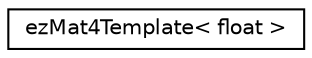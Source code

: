 digraph "Graphical Class Hierarchy"
{
 // LATEX_PDF_SIZE
  edge [fontname="Helvetica",fontsize="10",labelfontname="Helvetica",labelfontsize="10"];
  node [fontname="Helvetica",fontsize="10",shape=record];
  rankdir="LR";
  Node0 [label="ezMat4Template\< float \>",height=0.2,width=0.4,color="black", fillcolor="white", style="filled",URL="$d7/d9b/classez_mat4_template.htm",tooltip=" "];
}
